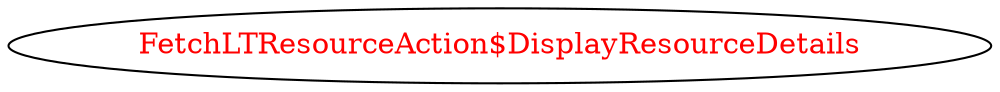 digraph dependencyGraph {
 concentrate=true;
 ranksep="2.0";
 rankdir="LR"; 
 splines="ortho";
"FetchLTResourceAction$DisplayResourceDetails" [fontcolor="red"];
}